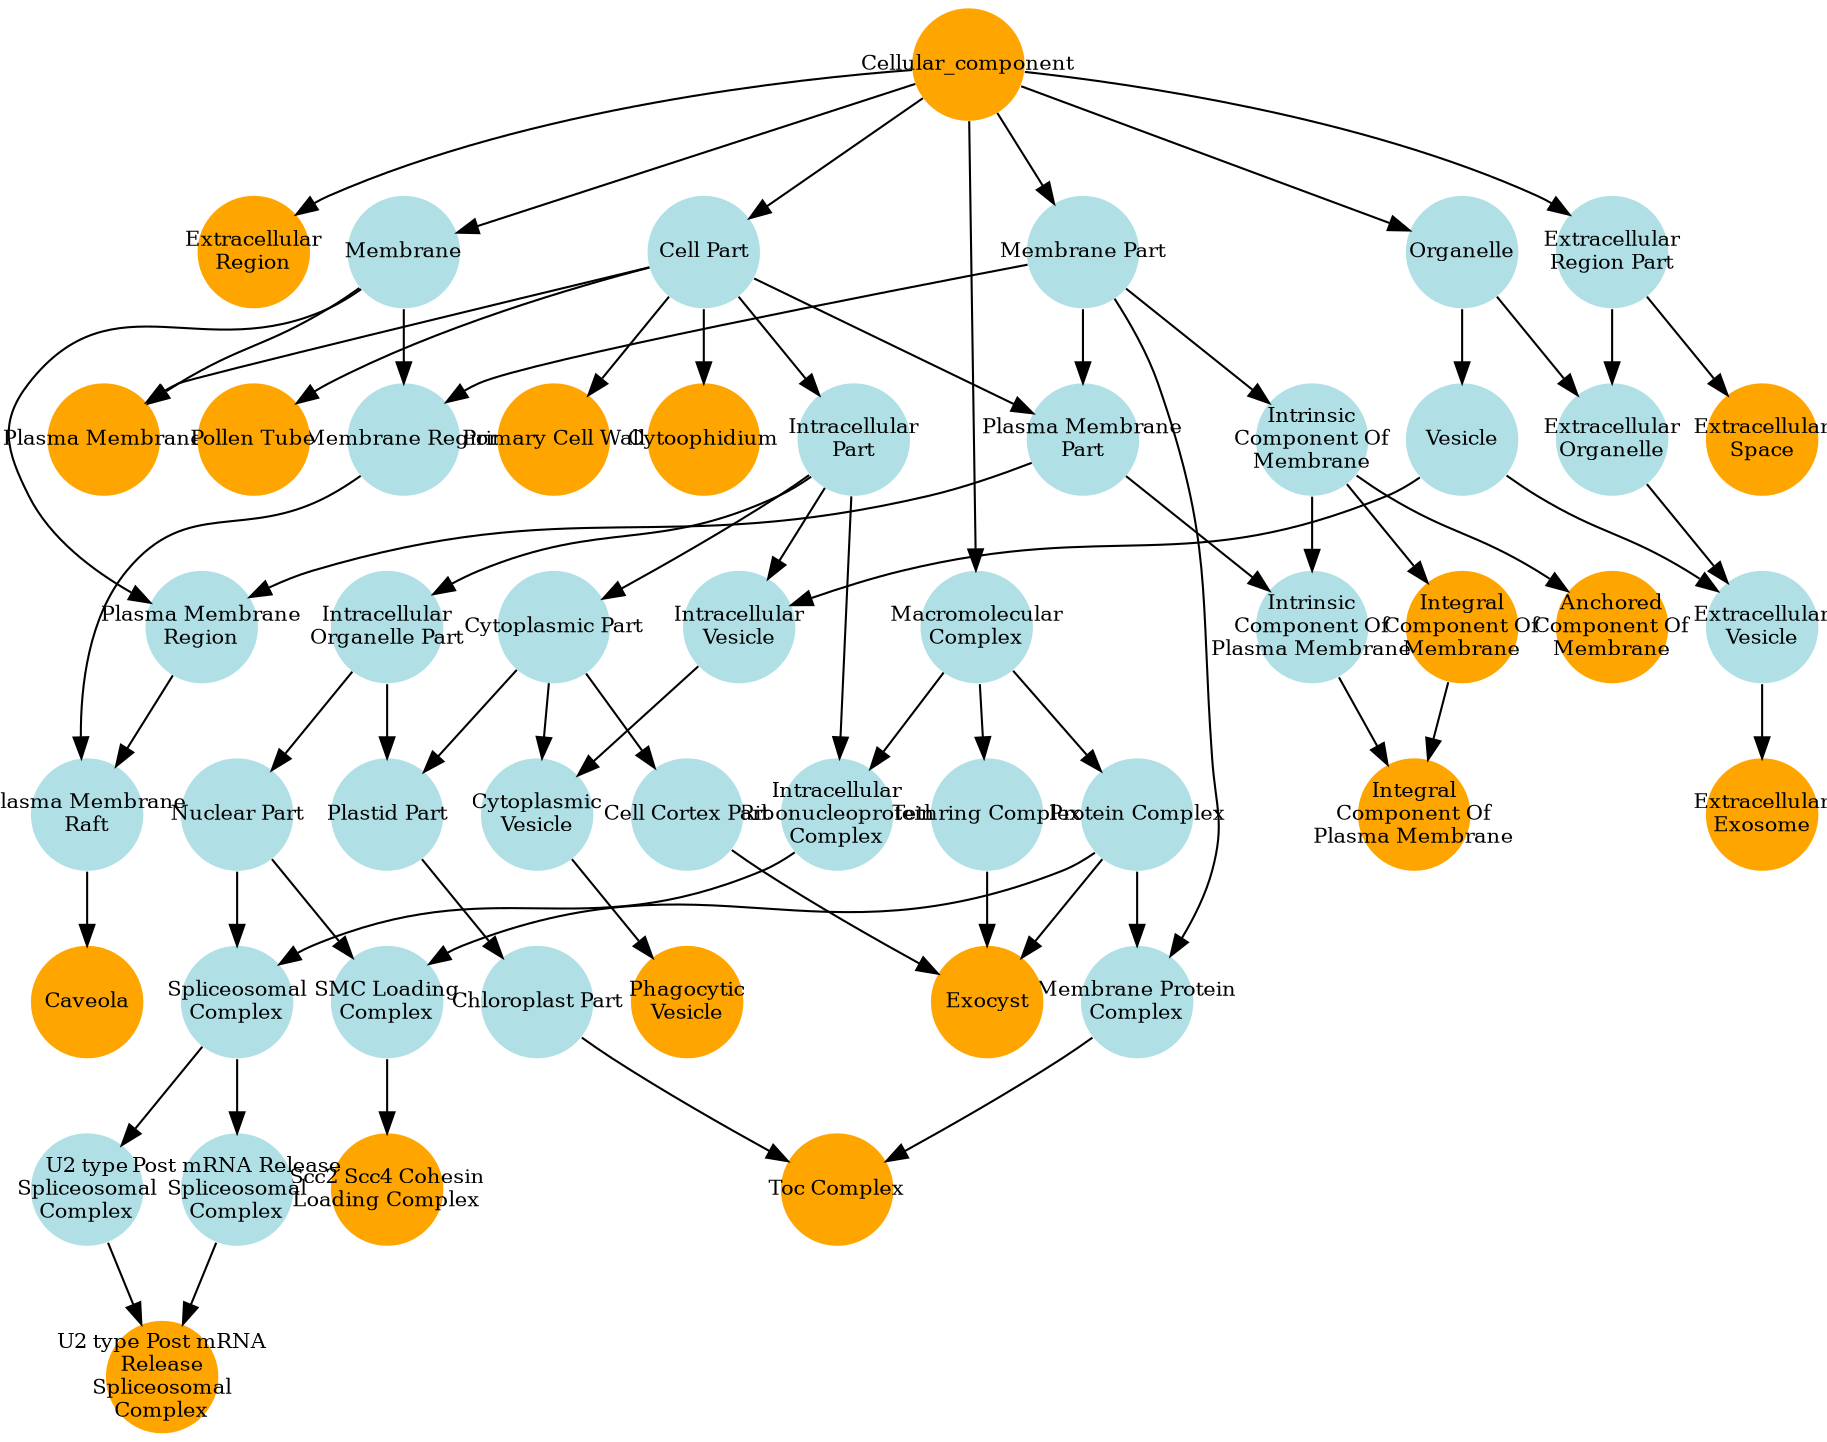 digraph {
1 [style="filled", fixedsize="true", fontsize="10", shape="circle", width="0.75", fillcolor="orange", label="Cellular_component", color="transparent"];
2 [style="filled", fixedsize="true", fontsize="10", shape="circle", width="0.75", fillcolor="orange", label="Extracellular
Region", color="transparent"];
3 [style="filled", fixedsize="true", fontsize="10", shape="circle", width="0.75", fillcolor="powderblue", label="Membrane", color="transparent"];
4 [style="filled", fixedsize="true", fontsize="10", shape="circle", width="0.75", fillcolor="powderblue", label="Cell Part", color="transparent"];
5 [style="filled", fixedsize="true", fontsize="10", shape="circle", width="0.75", fillcolor="orange", label="Plasma Membrane", color="transparent"];
6 [style="filled", fixedsize="true", fontsize="10", shape="circle", width="0.75", fillcolor="orange", label="Primary Cell Wall", color="transparent"];
7 [style="filled", fixedsize="true", fontsize="10", shape="circle", width="0.75", fillcolor="powderblue", label="Membrane Part", color="transparent"];
8 [style="filled", fixedsize="true", fontsize="10", shape="circle", width="0.75", fillcolor="powderblue", label="Intrinsic
Component Of
Membrane", color="transparent"];
9 [style="filled", fixedsize="true", fontsize="10", shape="circle", width="0.75", fillcolor="orange", label="Integral
Component Of
Membrane", color="transparent"];
10 [style="filled", fixedsize="true", fontsize="10", shape="circle", width="0.75", fillcolor="powderblue", label="Macromolecular
Complex", color="transparent"];
11 [style="filled", fixedsize="true", fontsize="10", shape="circle", width="0.75", fillcolor="powderblue", label="Protein Complex", color="transparent"];
12 [style="filled", fixedsize="true", fontsize="10", shape="circle", width="0.75", fillcolor="powderblue", label="Intracellular
Part", color="transparent"];
13 [style="filled", fixedsize="true", fontsize="10", shape="circle", width="0.75", fillcolor="powderblue", label="Cytoplasmic Part", color="transparent"];
14 [style="filled", fixedsize="true", fontsize="10", shape="circle", width="0.75", fillcolor="powderblue", label="Cell Cortex Part", color="transparent"];
15 [style="filled", fixedsize="true", fontsize="10", shape="circle", width="0.75", fillcolor="powderblue", label="Tethring Complex", color="transparent"];
16 [style="filled", fixedsize="true", fontsize="10", shape="circle", width="0.75", fillcolor="orange", label="Exocyst", color="transparent"];
17 [style="filled", fixedsize="true", fontsize="10", shape="circle", width="0.75", fillcolor="powderblue", label="Organelle", color="transparent"];
18 [style="filled", fixedsize="true", fontsize="10", shape="circle", width="0.75", fillcolor="powderblue", label="Vesicle", color="transparent"];
19 [style="filled", fixedsize="true", fontsize="10", shape="circle", width="0.75", fillcolor="powderblue", label="Intracellular
Vesicle", color="transparent"];
20 [style="filled", fixedsize="true", fontsize="10", shape="circle", width="0.75", fillcolor="powderblue", label="Cytoplasmic
Vesicle", color="transparent"];
21 [style="filled", fixedsize="true", fontsize="10", shape="circle", width="0.75", fillcolor="orange", label="Phagocytic
Vesicle", color="transparent"];
22 [style="filled", fixedsize="true", fontsize="10", shape="circle", width="0.75", fillcolor="orange", label="Cytoophidium", color="transparent"];
23 [style="filled", fixedsize="true", fontsize="10", shape="circle", width="0.75", fillcolor="powderblue", label="Plasma Membrane
Part", color="transparent"];
24 [style="filled", fixedsize="true", fontsize="10", shape="circle", width="0.75", fillcolor="powderblue", label="Intrinsic
Component Of
Plasma Membrane", color="transparent"];
25 [style="filled", fixedsize="true", fontsize="10", shape="circle", width="0.75", fillcolor="orange", label="Integral
Component Of
Plasma Membrane", color="transparent"];
26 [style="filled", fixedsize="true", fontsize="10", shape="circle", width="0.75", fillcolor="orange", label="Anchored
Component Of
Membrane", color="transparent"];
27 [style="filled", fixedsize="true", fontsize="10", shape="circle", width="0.75", fillcolor="orange", label="Pollen Tube", color="transparent"];
28 [style="filled", fixedsize="true", fontsize="10", shape="circle", width="0.75", fillcolor="powderblue", label="Intracellular
Organelle Part", color="transparent"];
29 [style="filled", fixedsize="true", fontsize="10", shape="circle", width="0.75", fillcolor="powderblue", label="Nuclear Part", color="transparent"];
30 [style="filled", fixedsize="true", fontsize="10", shape="circle", width="0.75", fillcolor="powderblue", label="SMC Loading
Complex", color="transparent"];
31 [style="filled", fixedsize="true", fontsize="10", shape="circle", width="0.75", fillcolor="orange", label="Scc2 Scc4 Cohesin
Loading Complex", color="transparent"];
32 [style="filled", fixedsize="true", fontsize="10", shape="circle", width="0.75", fillcolor="powderblue", label="Membrane Region", color="transparent"];
33 [style="filled", fixedsize="true", fontsize="10", shape="circle", width="0.75", fillcolor="powderblue", label="Plasma Membrane
Region", color="transparent"];
34 [style="filled", fixedsize="true", fontsize="10", shape="circle", width="0.75", fillcolor="powderblue", label="Plasma Membrane
Raft", color="transparent"];
35 [style="filled", fixedsize="true", fontsize="10", shape="circle", width="0.75", fillcolor="orange", label="Caveola", color="transparent"];
36 [style="filled", fixedsize="true", fontsize="10", shape="circle", width="0.75", fillcolor="powderblue", label="Extracellular
Region Part", color="transparent"];
37 [style="filled", fixedsize="true", fontsize="10", shape="circle", width="0.75", fillcolor="powderblue", label="Extracellular
Organelle", color="transparent"];
38 [style="filled", fixedsize="true", fontsize="10", shape="circle", width="0.75", fillcolor="powderblue", label="Extracellular
Vesicle", color="transparent"];
39 [style="filled", fixedsize="true", fontsize="10", shape="circle", width="0.75", fillcolor="orange", label="Extracellular
Exosome", color="transparent"];
40 [style="filled", fixedsize="true", fontsize="10", shape="circle", width="0.75", fillcolor="orange", label="Extracellular
Space", color="transparent"];
41 [style="filled", fixedsize="true", fontsize="10", shape="circle", width="0.75", fillcolor="powderblue", label="Plastid Part", color="transparent"];
42 [style="filled", fixedsize="true", fontsize="10", shape="circle", width="0.75", fillcolor="powderblue", label="Chloroplast Part", color="transparent"];
43 [style="filled", fixedsize="true", fontsize="10", shape="circle", width="0.75", fillcolor="powderblue", label="Membrane Protein
Complex", color="transparent"];
44 [style="filled", fixedsize="true", fontsize="10", shape="circle", width="0.75", fillcolor="orange", label="Toc Complex", color="transparent"];
45 [style="filled", fixedsize="true", fontsize="10", shape="circle", width="0.75", fillcolor="powderblue", label="Intracellular
Ribonucleoprotein
Complex", color="transparent"];
46 [style="filled", fixedsize="true", fontsize="10", shape="circle", width="0.75", fillcolor="powderblue", label="Spliceosomal
Complex", color="transparent"];
47 [style="filled", fixedsize="true", fontsize="10", shape="circle", width="0.75", fillcolor="powderblue", label="U2 type
Spliceosomal
Complex", color="transparent"];
48 [style="filled", fixedsize="true", fontsize="10", shape="circle", width="0.75", fillcolor="powderblue", label="Post mRNA Release
Spliceosomal
Complex", color="transparent"];
49 [style="filled", fixedsize="true", fontsize="10", shape="circle", width="0.75", fillcolor="orange", label="U2 type Post mRNA
Release
Spliceosomal
Complex", color="transparent"];
1 -> 2 [color="#000000", lty="solid"];
1 -> 3 [color="#000000", lty="solid"];
1 -> 4 [color="#000000", lty="solid"];
3 -> 5 [color="#000000", lty="solid"];
4 -> 5 [color="#000000", lty="solid"];
4 -> 6 [color="#000000", lty="solid"];
1 -> 7 [color="#000000", lty="solid"];
7 -> 8 [color="#000000", lty="solid"];
8 -> 9 [color="#000000", lty="solid"];
1 -> 10 [color="#000000", lty="solid"];
10 -> 11 [color="#000000", lty="solid"];
4 -> 12 [color="#000000", lty="solid"];
12 -> 13 [color="#000000", lty="solid"];
13 -> 14 [color="#000000", lty="solid"];
10 -> 15 [color="#000000", lty="solid"];
11 -> 16 [color="#000000", lty="solid"];
14 -> 16 [color="#000000", lty="solid"];
15 -> 16 [color="#000000", lty="solid"];
1 -> 17 [color="#000000", lty="solid"];
17 -> 18 [color="#000000", lty="solid"];
12 -> 19 [color="#000000", lty="solid"];
18 -> 19 [color="#000000", lty="solid"];
13 -> 20 [color="#000000", lty="solid"];
19 -> 20 [color="#000000", lty="solid"];
20 -> 21 [color="#000000", lty="solid"];
4 -> 22 [color="#000000", lty="solid"];
4 -> 23 [color="#000000", lty="solid"];
7 -> 23 [color="#000000", lty="solid"];
8 -> 24 [color="#000000", lty="solid"];
23 -> 24 [color="#000000", lty="solid"];
9 -> 25 [color="#000000", lty="solid"];
24 -> 25 [color="#000000", lty="solid"];
8 -> 26 [color="#000000", lty="solid"];
4 -> 27 [color="#000000", lty="solid"];
12 -> 28 [color="#000000", lty="solid"];
28 -> 29 [color="#000000", lty="solid"];
11 -> 30 [color="#000000", lty="solid"];
29 -> 30 [color="#000000", lty="solid"];
30 -> 31 [color="#000000", lty="solid"];
3 -> 32 [color="#000000", lty="solid"];
7 -> 32 [color="#000000", lty="solid"];
3 -> 33 [color="#000000", lty="solid"];
23 -> 33 [color="#000000", lty="solid"];
32 -> 34 [color="#000000", lty="solid"];
33 -> 34 [color="#000000", lty="solid"];
34 -> 35 [color="#000000", lty="solid"];
1 -> 36 [color="#000000", lty="solid"];
17 -> 37 [color="#000000", lty="solid"];
36 -> 37 [color="#000000", lty="solid"];
18 -> 38 [color="#000000", lty="solid"];
37 -> 38 [color="#000000", lty="solid"];
38 -> 39 [color="#000000", lty="solid"];
36 -> 40 [color="#000000", lty="solid"];
13 -> 41 [color="#000000", lty="solid"];
28 -> 41 [color="#000000", lty="solid"];
41 -> 42 [color="#000000", lty="solid"];
7 -> 43 [color="#000000", lty="solid"];
11 -> 43 [color="#000000", lty="solid"];
42 -> 44 [color="#000000", lty="solid"];
43 -> 44 [color="#000000", lty="solid"];
10 -> 45 [color="#000000", lty="solid"];
12 -> 45 [color="#000000", lty="solid"];
29 -> 46 [color="#000000", lty="solid"];
45 -> 46 [color="#000000", lty="solid"];
46 -> 47 [color="#000000", lty="solid"];
46 -> 48 [color="#000000", lty="solid"];
47 -> 49 [color="#000000", lty="solid"];
48 -> 49 [color="#000000", lty="solid"];
}

